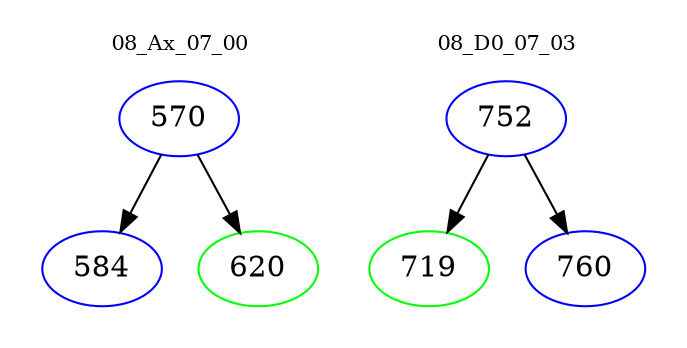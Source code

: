 digraph{
subgraph cluster_0 {
color = white
label = "08_Ax_07_00";
fontsize=10;
T0_570 [label="570", color="blue"]
T0_570 -> T0_584 [color="black"]
T0_584 [label="584", color="blue"]
T0_570 -> T0_620 [color="black"]
T0_620 [label="620", color="green"]
}
subgraph cluster_1 {
color = white
label = "08_D0_07_03";
fontsize=10;
T1_752 [label="752", color="blue"]
T1_752 -> T1_719 [color="black"]
T1_719 [label="719", color="green"]
T1_752 -> T1_760 [color="black"]
T1_760 [label="760", color="blue"]
}
}
